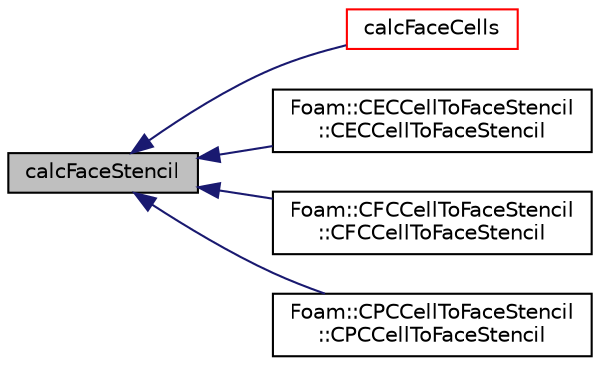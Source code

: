 digraph "calcFaceStencil"
{
  bgcolor="transparent";
  edge [fontname="Helvetica",fontsize="10",labelfontname="Helvetica",labelfontsize="10"];
  node [fontname="Helvetica",fontsize="10",shape=record];
  rankdir="LR";
  Node1 [label="calcFaceStencil",height=0.2,width=0.4,color="black", fillcolor="grey75", style="filled", fontcolor="black"];
  Node1 -> Node2 [dir="back",color="midnightblue",fontsize="10",style="solid",fontname="Helvetica"];
  Node2 [label="calcFaceCells",height=0.2,width=0.4,color="red",URL="$a00239.html#a5eb20a7a279b88dc946a1c9f06e35a3a",tooltip="Collect cell neighbours of faces in global numbering. "];
  Node1 -> Node3 [dir="back",color="midnightblue",fontsize="10",style="solid",fontname="Helvetica"];
  Node3 [label="Foam::CECCellToFaceStencil\l::CECCellToFaceStencil",height=0.2,width=0.4,color="black",URL="$a00202.html#a88e1b7ea278f86d5c51916777ec47cbc",tooltip="Construct from all cells and boundary faces. "];
  Node1 -> Node4 [dir="back",color="midnightblue",fontsize="10",style="solid",fontname="Helvetica"];
  Node4 [label="Foam::CFCCellToFaceStencil\l::CFCCellToFaceStencil",height=0.2,width=0.4,color="black",URL="$a00259.html#acd3e71562af2950fcab4f4a2a6f4a8b3",tooltip="Construct from mesh. "];
  Node1 -> Node5 [dir="back",color="midnightblue",fontsize="10",style="solid",fontname="Helvetica"];
  Node5 [label="Foam::CPCCellToFaceStencil\l::CPCCellToFaceStencil",height=0.2,width=0.4,color="black",URL="$a00435.html#ac86febb09c8cd6805d1f59fc965b2b8d",tooltip="Construct from all cells and boundary faces. "];
}
